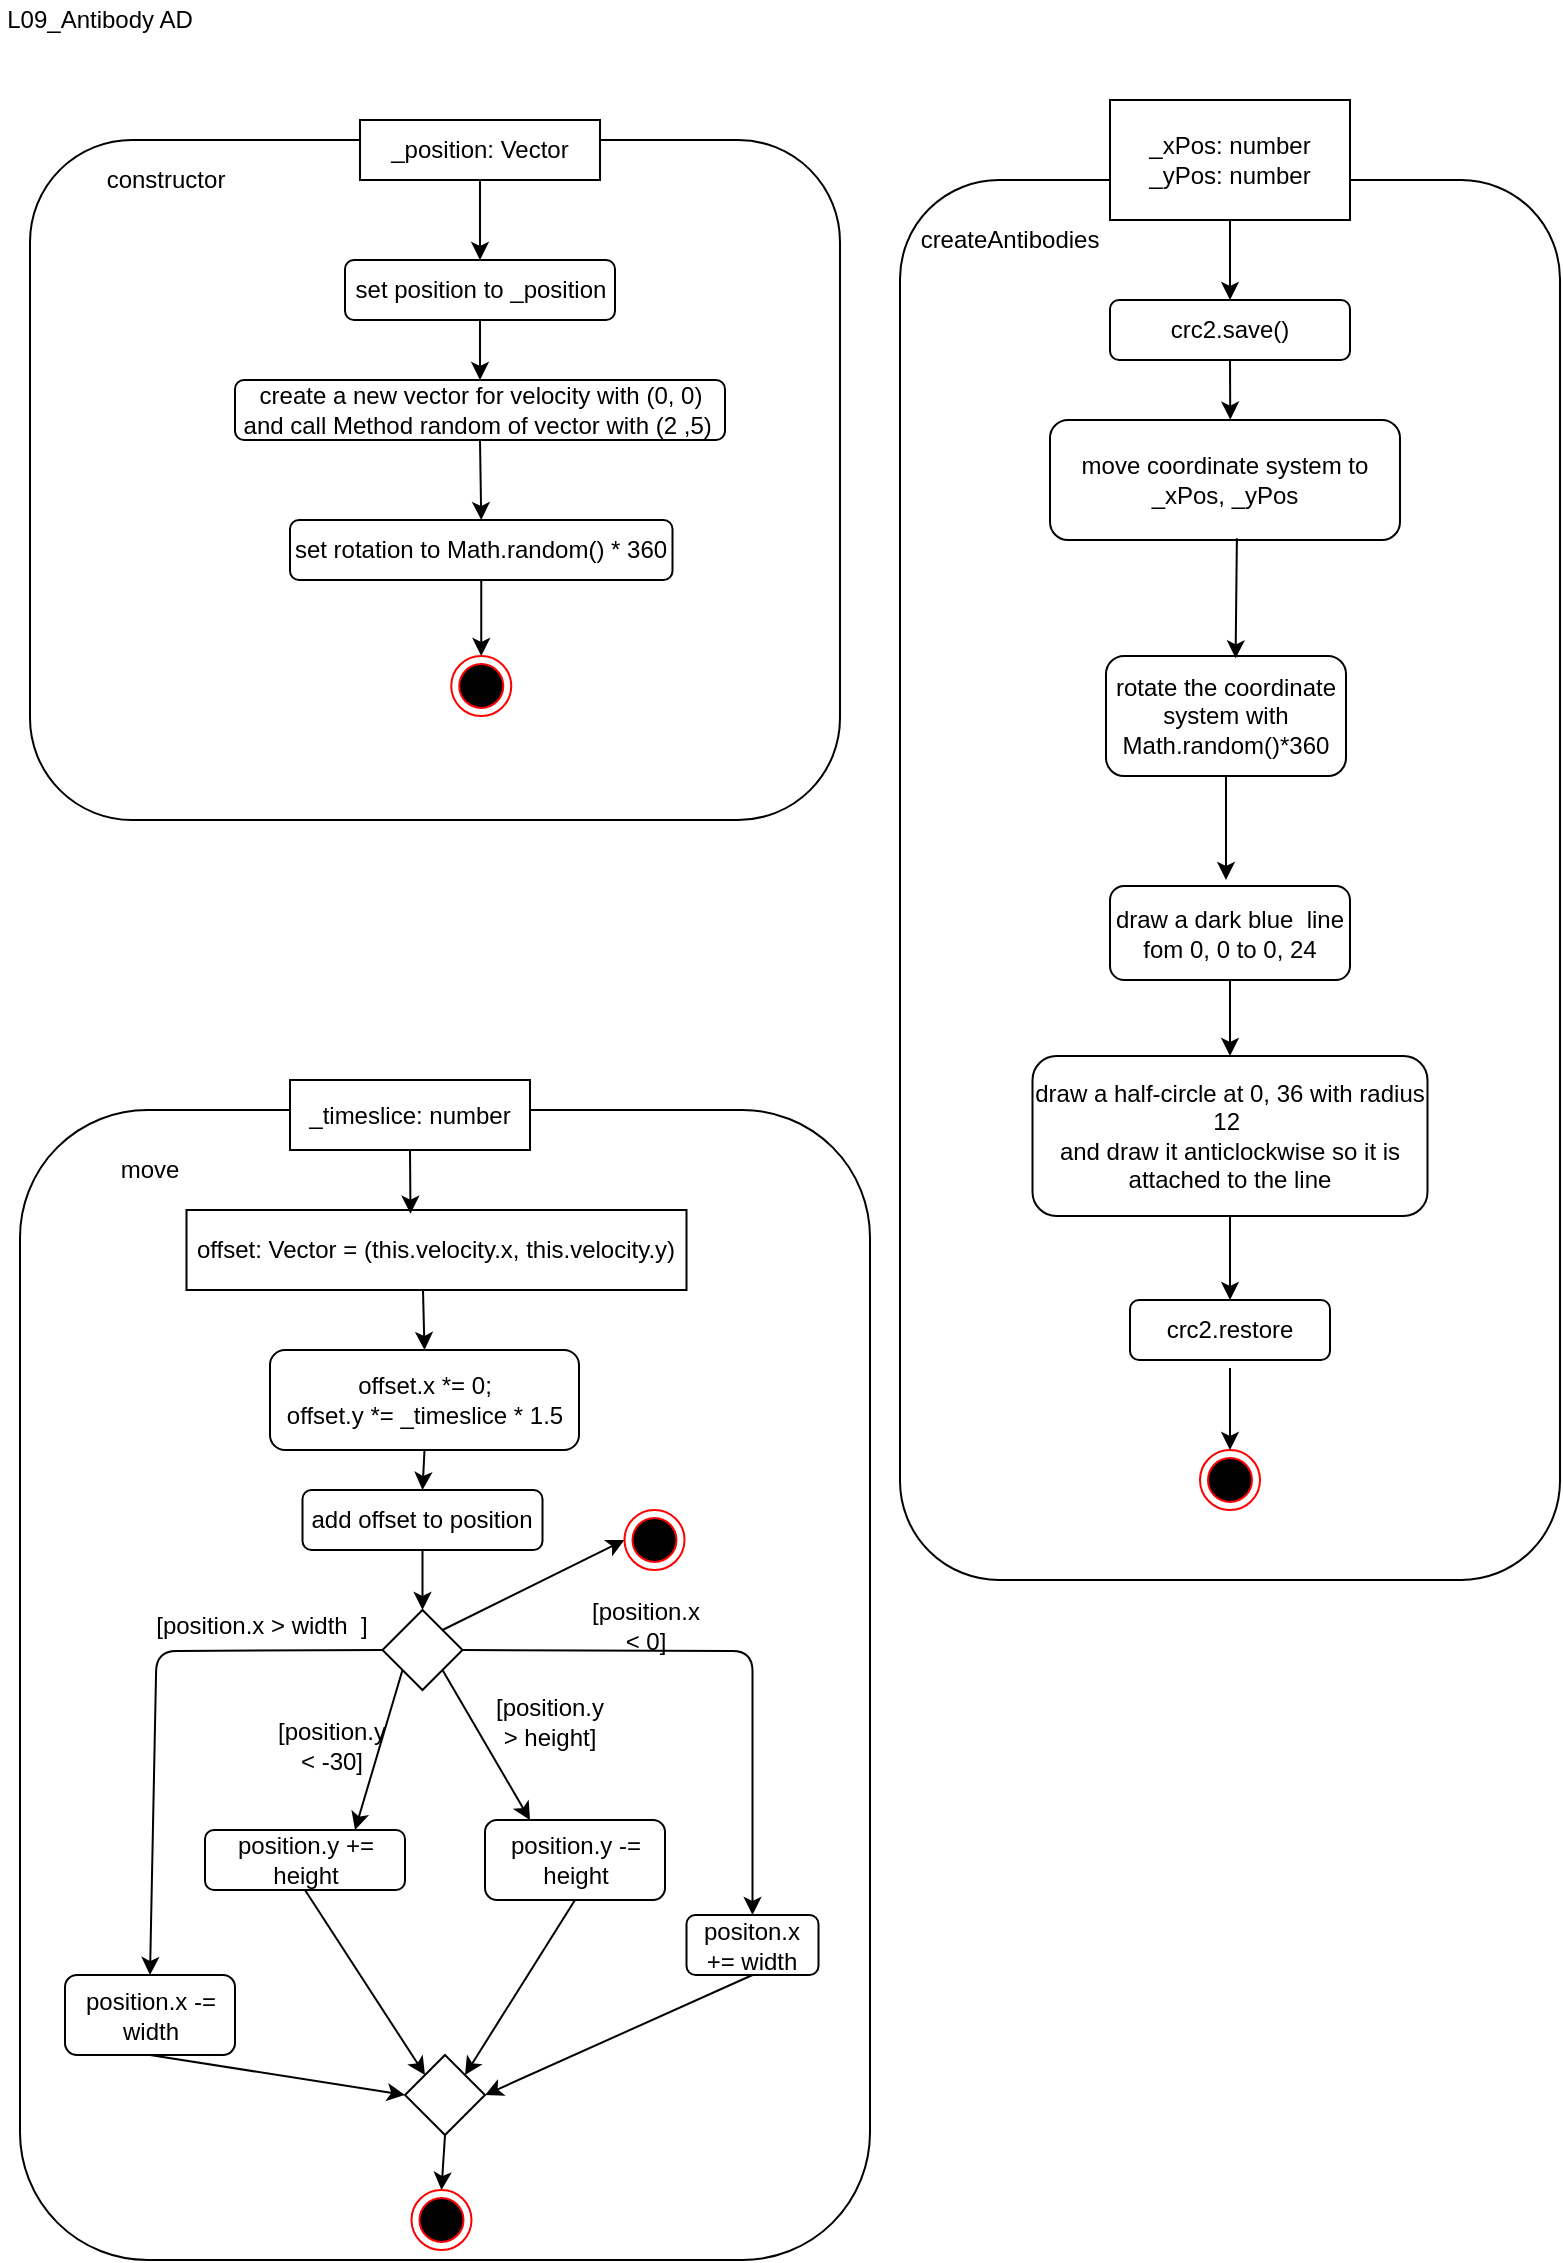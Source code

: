 <mxfile version="13.2.4" type="device"><diagram id="TIHjUgw4Capjtb8EnH36" name="Page-1"><mxGraphModel dx="1024" dy="-577" grid="1" gridSize="10" guides="1" tooltips="1" connect="1" arrows="1" fold="1" page="1" pageScale="1" pageWidth="827" pageHeight="1169" math="0" shadow="0"><root><mxCell id="0"/><mxCell id="1" parent="0"/><mxCell id="KSRaFLI4Kh3GpeZ2P_fy-1" value="" style="rounded=1;whiteSpace=wrap;html=1;" vertex="1" parent="1"><mxGeometry x="470" y="1270" width="330" height="700" as="geometry"/></mxCell><mxCell id="KSRaFLI4Kh3GpeZ2P_fy-2" value="_xPos: number&lt;br&gt;_yPos: number" style="rounded=0;whiteSpace=wrap;html=1;" vertex="1" parent="1"><mxGeometry x="575" y="1230" width="120" height="60" as="geometry"/></mxCell><mxCell id="KSRaFLI4Kh3GpeZ2P_fy-3" value="crc2.save()" style="rounded=1;whiteSpace=wrap;html=1;" vertex="1" parent="1"><mxGeometry x="575" y="1330" width="120" height="30" as="geometry"/></mxCell><mxCell id="KSRaFLI4Kh3GpeZ2P_fy-4" value="move coordinate system to _xPos, _yPos" style="rounded=1;whiteSpace=wrap;html=1;" vertex="1" parent="1"><mxGeometry x="545" y="1390" width="175" height="60" as="geometry"/></mxCell><mxCell id="KSRaFLI4Kh3GpeZ2P_fy-5" value="rotate the coordinate system with Math.random()*360" style="rounded=1;whiteSpace=wrap;html=1;" vertex="1" parent="1"><mxGeometry x="573" y="1508" width="120" height="60" as="geometry"/></mxCell><mxCell id="KSRaFLI4Kh3GpeZ2P_fy-6" value="draw a dark blue&amp;nbsp; line fom 0, 0 to 0, 24" style="rounded=1;whiteSpace=wrap;html=1;" vertex="1" parent="1"><mxGeometry x="575" y="1623" width="120" height="47" as="geometry"/></mxCell><mxCell id="KSRaFLI4Kh3GpeZ2P_fy-7" value="draw a half-circle at 0, 36 with radius 12&amp;nbsp;&lt;br&gt;and draw it anticlockwise so it is attached to the line" style="rounded=1;whiteSpace=wrap;html=1;" vertex="1" parent="1"><mxGeometry x="536.25" y="1708" width="197.5" height="80" as="geometry"/></mxCell><mxCell id="KSRaFLI4Kh3GpeZ2P_fy-8" value="crc2.restore" style="rounded=1;whiteSpace=wrap;html=1;" vertex="1" parent="1"><mxGeometry x="585" y="1830" width="100" height="30" as="geometry"/></mxCell><mxCell id="KSRaFLI4Kh3GpeZ2P_fy-9" value="" style="ellipse;html=1;shape=endState;fillColor=#000000;strokeColor=#ff0000;" vertex="1" parent="1"><mxGeometry x="620" y="1905" width="30" height="30" as="geometry"/></mxCell><mxCell id="KSRaFLI4Kh3GpeZ2P_fy-10" value="createAntibodies" style="text;html=1;strokeColor=none;fillColor=none;align=center;verticalAlign=middle;whiteSpace=wrap;rounded=0;" vertex="1" parent="1"><mxGeometry x="505" y="1290" width="40" height="20" as="geometry"/></mxCell><mxCell id="KSRaFLI4Kh3GpeZ2P_fy-11" value="" style="endArrow=classic;html=1;exitX=0.5;exitY=1;exitDx=0;exitDy=0;entryX=0.5;entryY=0;entryDx=0;entryDy=0;" edge="1" parent="1" source="KSRaFLI4Kh3GpeZ2P_fy-2" target="KSRaFLI4Kh3GpeZ2P_fy-3"><mxGeometry width="50" height="50" relative="1" as="geometry"><mxPoint x="470" y="1440" as="sourcePoint"/><mxPoint x="520" y="1390" as="targetPoint"/></mxGeometry></mxCell><mxCell id="KSRaFLI4Kh3GpeZ2P_fy-12" value="" style="endArrow=classic;html=1;exitX=0.5;exitY=1;exitDx=0;exitDy=0;entryX=0.515;entryY=-0.003;entryDx=0;entryDy=0;entryPerimeter=0;" edge="1" parent="1" source="KSRaFLI4Kh3GpeZ2P_fy-3" target="KSRaFLI4Kh3GpeZ2P_fy-4"><mxGeometry width="50" height="50" relative="1" as="geometry"><mxPoint x="450" y="1470" as="sourcePoint"/><mxPoint x="490" y="1420" as="targetPoint"/></mxGeometry></mxCell><mxCell id="KSRaFLI4Kh3GpeZ2P_fy-13" value="" style="endArrow=classic;html=1;exitX=0.534;exitY=0.986;exitDx=0;exitDy=0;exitPerimeter=0;entryX=0.54;entryY=0.019;entryDx=0;entryDy=0;entryPerimeter=0;" edge="1" parent="1" source="KSRaFLI4Kh3GpeZ2P_fy-4" target="KSRaFLI4Kh3GpeZ2P_fy-5"><mxGeometry width="50" height="50" relative="1" as="geometry"><mxPoint x="480" y="1520" as="sourcePoint"/><mxPoint x="530" y="1470" as="targetPoint"/></mxGeometry></mxCell><mxCell id="KSRaFLI4Kh3GpeZ2P_fy-14" value="" style="endArrow=classic;html=1;exitX=0.5;exitY=1;exitDx=0;exitDy=0;" edge="1" parent="1" source="KSRaFLI4Kh3GpeZ2P_fy-5"><mxGeometry width="50" height="50" relative="1" as="geometry"><mxPoint x="510" y="1670" as="sourcePoint"/><mxPoint x="633" y="1620" as="targetPoint"/></mxGeometry></mxCell><mxCell id="KSRaFLI4Kh3GpeZ2P_fy-15" value="" style="endArrow=classic;html=1;exitX=0.5;exitY=1;exitDx=0;exitDy=0;entryX=0.5;entryY=0;entryDx=0;entryDy=0;" edge="1" parent="1" source="KSRaFLI4Kh3GpeZ2P_fy-6" target="KSRaFLI4Kh3GpeZ2P_fy-7"><mxGeometry width="50" height="50" relative="1" as="geometry"><mxPoint x="470" y="1720" as="sourcePoint"/><mxPoint x="520" y="1670" as="targetPoint"/></mxGeometry></mxCell><mxCell id="KSRaFLI4Kh3GpeZ2P_fy-16" value="" style="endArrow=classic;html=1;exitX=0.5;exitY=1;exitDx=0;exitDy=0;entryX=0.5;entryY=0;entryDx=0;entryDy=0;" edge="1" parent="1" source="KSRaFLI4Kh3GpeZ2P_fy-7" target="KSRaFLI4Kh3GpeZ2P_fy-8"><mxGeometry width="50" height="50" relative="1" as="geometry"><mxPoint x="480" y="1860" as="sourcePoint"/><mxPoint x="530" y="1810" as="targetPoint"/></mxGeometry></mxCell><mxCell id="KSRaFLI4Kh3GpeZ2P_fy-17" value="" style="endArrow=classic;html=1;exitX=0.5;exitY=1.133;exitDx=0;exitDy=0;exitPerimeter=0;entryX=0.5;entryY=0;entryDx=0;entryDy=0;" edge="1" parent="1" source="KSRaFLI4Kh3GpeZ2P_fy-8" target="KSRaFLI4Kh3GpeZ2P_fy-9"><mxGeometry width="50" height="50" relative="1" as="geometry"><mxPoint x="470" y="1930" as="sourcePoint"/><mxPoint x="520" y="1880" as="targetPoint"/></mxGeometry></mxCell><mxCell id="KSRaFLI4Kh3GpeZ2P_fy-18" value="" style="rounded=1;whiteSpace=wrap;html=1;" vertex="1" parent="1"><mxGeometry x="30" y="1735" width="425" height="575" as="geometry"/></mxCell><mxCell id="KSRaFLI4Kh3GpeZ2P_fy-19" value="move" style="text;html=1;strokeColor=none;fillColor=none;align=center;verticalAlign=middle;whiteSpace=wrap;rounded=0;" vertex="1" parent="1"><mxGeometry x="75" y="1755" width="40" height="20" as="geometry"/></mxCell><mxCell id="KSRaFLI4Kh3GpeZ2P_fy-20" value="_timeslice: number" style="rounded=0;whiteSpace=wrap;html=1;" vertex="1" parent="1"><mxGeometry x="165" y="1720" width="120" height="35" as="geometry"/></mxCell><mxCell id="KSRaFLI4Kh3GpeZ2P_fy-21" value="offset.x *= 0;&lt;br&gt;offset.y *= _timeslice * 1.5" style="rounded=1;whiteSpace=wrap;html=1;" vertex="1" parent="1"><mxGeometry x="155" y="1855" width="154.5" height="50" as="geometry"/></mxCell><mxCell id="KSRaFLI4Kh3GpeZ2P_fy-22" value="offset: Vector = (this.velocity.x, this.velocity.y)" style="rounded=0;whiteSpace=wrap;html=1;" vertex="1" parent="1"><mxGeometry x="113.25" y="1785" width="250" height="40" as="geometry"/></mxCell><mxCell id="KSRaFLI4Kh3GpeZ2P_fy-23" value="add offset to position" style="rounded=1;whiteSpace=wrap;html=1;" vertex="1" parent="1"><mxGeometry x="171.25" y="1925" width="120" height="30" as="geometry"/></mxCell><mxCell id="KSRaFLI4Kh3GpeZ2P_fy-24" value="" style="rhombus;whiteSpace=wrap;html=1;" vertex="1" parent="1"><mxGeometry x="211.25" y="1985" width="40" height="40" as="geometry"/></mxCell><mxCell id="KSRaFLI4Kh3GpeZ2P_fy-25" value="position.y += height" style="rounded=1;whiteSpace=wrap;html=1;" vertex="1" parent="1"><mxGeometry x="122.5" y="2095" width="100" height="30" as="geometry"/></mxCell><mxCell id="KSRaFLI4Kh3GpeZ2P_fy-26" value="position.y -= height" style="rounded=1;whiteSpace=wrap;html=1;" vertex="1" parent="1"><mxGeometry x="262.5" y="2090" width="90" height="40" as="geometry"/></mxCell><mxCell id="KSRaFLI4Kh3GpeZ2P_fy-27" value="" style="rhombus;whiteSpace=wrap;html=1;" vertex="1" parent="1"><mxGeometry x="222.5" y="2207.5" width="40" height="40" as="geometry"/></mxCell><mxCell id="KSRaFLI4Kh3GpeZ2P_fy-28" value="" style="ellipse;html=1;shape=endState;fillColor=#000000;strokeColor=#ff0000;" vertex="1" parent="1"><mxGeometry x="225.75" y="2275" width="30" height="30" as="geometry"/></mxCell><mxCell id="KSRaFLI4Kh3GpeZ2P_fy-29" value="" style="endArrow=classic;html=1;exitX=0.5;exitY=1;exitDx=0;exitDy=0;entryX=0;entryY=0;entryDx=0;entryDy=0;" edge="1" parent="1" source="KSRaFLI4Kh3GpeZ2P_fy-25" target="KSRaFLI4Kh3GpeZ2P_fy-27"><mxGeometry width="50" height="50" relative="1" as="geometry"><mxPoint x="103.25" y="2205" as="sourcePoint"/><mxPoint x="153.25" y="2155" as="targetPoint"/></mxGeometry></mxCell><mxCell id="KSRaFLI4Kh3GpeZ2P_fy-30" value="" style="endArrow=classic;html=1;exitX=0.5;exitY=1;exitDx=0;exitDy=0;entryX=1;entryY=0;entryDx=0;entryDy=0;" edge="1" parent="1" source="KSRaFLI4Kh3GpeZ2P_fy-26" target="KSRaFLI4Kh3GpeZ2P_fy-27"><mxGeometry width="50" height="50" relative="1" as="geometry"><mxPoint x="303.25" y="2205" as="sourcePoint"/><mxPoint x="353.25" y="2155" as="targetPoint"/></mxGeometry></mxCell><mxCell id="KSRaFLI4Kh3GpeZ2P_fy-31" value="" style="endArrow=classic;html=1;exitX=1;exitY=1;exitDx=0;exitDy=0;entryX=0.25;entryY=0;entryDx=0;entryDy=0;" edge="1" parent="1" source="KSRaFLI4Kh3GpeZ2P_fy-24" target="KSRaFLI4Kh3GpeZ2P_fy-26"><mxGeometry width="50" height="50" relative="1" as="geometry"><mxPoint x="493.25" y="2055" as="sourcePoint"/><mxPoint x="543.25" y="2005" as="targetPoint"/></mxGeometry></mxCell><mxCell id="KSRaFLI4Kh3GpeZ2P_fy-32" value="" style="endArrow=classic;html=1;exitX=0;exitY=1;exitDx=0;exitDy=0;entryX=0.75;entryY=0;entryDx=0;entryDy=0;" edge="1" parent="1" source="KSRaFLI4Kh3GpeZ2P_fy-24" target="KSRaFLI4Kh3GpeZ2P_fy-25"><mxGeometry width="50" height="50" relative="1" as="geometry"><mxPoint x="533.25" y="2035" as="sourcePoint"/><mxPoint x="583.25" y="1985" as="targetPoint"/></mxGeometry></mxCell><mxCell id="KSRaFLI4Kh3GpeZ2P_fy-33" value="" style="endArrow=classic;html=1;exitX=1;exitY=0;exitDx=0;exitDy=0;entryX=0;entryY=0.5;entryDx=0;entryDy=0;" edge="1" parent="1" source="KSRaFLI4Kh3GpeZ2P_fy-24" target="KSRaFLI4Kh3GpeZ2P_fy-34"><mxGeometry width="50" height="50" relative="1" as="geometry"><mxPoint x="543.25" y="2065" as="sourcePoint"/><mxPoint x="513.25" y="1985" as="targetPoint"/></mxGeometry></mxCell><mxCell id="KSRaFLI4Kh3GpeZ2P_fy-34" value="" style="ellipse;html=1;shape=endState;fillColor=#000000;strokeColor=#ff0000;" vertex="1" parent="1"><mxGeometry x="332.25" y="1935" width="30" height="30" as="geometry"/></mxCell><mxCell id="KSRaFLI4Kh3GpeZ2P_fy-35" value="" style="endArrow=classic;html=1;exitX=0.5;exitY=1;exitDx=0;exitDy=0;entryX=0.5;entryY=0;entryDx=0;entryDy=0;" edge="1" parent="1" source="KSRaFLI4Kh3GpeZ2P_fy-23" target="KSRaFLI4Kh3GpeZ2P_fy-24"><mxGeometry width="50" height="50" relative="1" as="geometry"><mxPoint x="453.25" y="1975" as="sourcePoint"/><mxPoint x="503.25" y="1925" as="targetPoint"/></mxGeometry></mxCell><mxCell id="KSRaFLI4Kh3GpeZ2P_fy-36" value="" style="endArrow=classic;html=1;exitX=0.5;exitY=1;exitDx=0;exitDy=0;entryX=0.5;entryY=0;entryDx=0;entryDy=0;" edge="1" parent="1" source="KSRaFLI4Kh3GpeZ2P_fy-21" target="KSRaFLI4Kh3GpeZ2P_fy-23"><mxGeometry width="50" height="50" relative="1" as="geometry"><mxPoint x="503.25" y="1995" as="sourcePoint"/><mxPoint x="553.25" y="1945" as="targetPoint"/></mxGeometry></mxCell><mxCell id="KSRaFLI4Kh3GpeZ2P_fy-37" value="" style="endArrow=classic;html=1;exitX=0.473;exitY=1.004;exitDx=0;exitDy=0;entryX=0.5;entryY=0;entryDx=0;entryDy=0;exitPerimeter=0;" edge="1" parent="1" source="KSRaFLI4Kh3GpeZ2P_fy-22" target="KSRaFLI4Kh3GpeZ2P_fy-21"><mxGeometry width="50" height="50" relative="1" as="geometry"><mxPoint x="472.5" y="1850" as="sourcePoint"/><mxPoint x="522.5" y="1800" as="targetPoint"/></mxGeometry></mxCell><mxCell id="KSRaFLI4Kh3GpeZ2P_fy-38" value="" style="endArrow=classic;html=1;exitX=0.5;exitY=1;exitDx=0;exitDy=0;entryX=0.448;entryY=0.046;entryDx=0;entryDy=0;entryPerimeter=0;" edge="1" parent="1" source="KSRaFLI4Kh3GpeZ2P_fy-20" target="KSRaFLI4Kh3GpeZ2P_fy-22"><mxGeometry width="50" height="50" relative="1" as="geometry"><mxPoint x="532.5" y="1840" as="sourcePoint"/><mxPoint x="582.5" y="1790" as="targetPoint"/></mxGeometry></mxCell><mxCell id="KSRaFLI4Kh3GpeZ2P_fy-39" value="[position.y &amp;lt; -30]" style="text;html=1;strokeColor=none;fillColor=none;align=center;verticalAlign=middle;whiteSpace=wrap;rounded=0;rotation=0;" vertex="1" parent="1"><mxGeometry x="165.75" y="2042.5" width="39.53" height="20" as="geometry"/></mxCell><mxCell id="KSRaFLI4Kh3GpeZ2P_fy-40" value="[position.y &amp;gt; height]" style="text;html=1;strokeColor=none;fillColor=none;align=center;verticalAlign=middle;whiteSpace=wrap;rounded=0;rotation=0;" vertex="1" parent="1"><mxGeometry x="270" y="2025" width="50" height="32.5" as="geometry"/></mxCell><mxCell id="KSRaFLI4Kh3GpeZ2P_fy-41" value="positon.x += width" style="rounded=1;whiteSpace=wrap;html=1;" vertex="1" parent="1"><mxGeometry x="363.25" y="2137.5" width="66" height="30" as="geometry"/></mxCell><mxCell id="KSRaFLI4Kh3GpeZ2P_fy-42" value="position.x -= width" style="rounded=1;whiteSpace=wrap;html=1;" vertex="1" parent="1"><mxGeometry x="52.5" y="2167.5" width="85" height="40" as="geometry"/></mxCell><mxCell id="KSRaFLI4Kh3GpeZ2P_fy-43" value="" style="endArrow=classic;html=1;exitX=0;exitY=0.5;exitDx=0;exitDy=0;entryX=0.5;entryY=0;entryDx=0;entryDy=0;" edge="1" parent="1" source="KSRaFLI4Kh3GpeZ2P_fy-24" target="KSRaFLI4Kh3GpeZ2P_fy-42"><mxGeometry width="50" height="50" relative="1" as="geometry"><mxPoint x="73.25" y="2052.5" as="sourcePoint"/><mxPoint x="123.25" y="2002.5" as="targetPoint"/><Array as="points"><mxPoint x="98.25" y="2005.5"/></Array></mxGeometry></mxCell><mxCell id="KSRaFLI4Kh3GpeZ2P_fy-44" value="" style="endArrow=classic;html=1;exitX=1;exitY=0.5;exitDx=0;exitDy=0;entryX=0.5;entryY=0;entryDx=0;entryDy=0;" edge="1" parent="1" source="KSRaFLI4Kh3GpeZ2P_fy-24" target="KSRaFLI4Kh3GpeZ2P_fy-41"><mxGeometry width="50" height="50" relative="1" as="geometry"><mxPoint x="363.25" y="2072.5" as="sourcePoint"/><mxPoint x="413.25" y="2022.5" as="targetPoint"/><Array as="points"><mxPoint x="396.25" y="2005.5"/></Array></mxGeometry></mxCell><mxCell id="KSRaFLI4Kh3GpeZ2P_fy-45" value="" style="endArrow=classic;html=1;exitX=0.5;exitY=1;exitDx=0;exitDy=0;entryX=0.5;entryY=0;entryDx=0;entryDy=0;" edge="1" parent="1" source="KSRaFLI4Kh3GpeZ2P_fy-27" target="KSRaFLI4Kh3GpeZ2P_fy-28"><mxGeometry width="50" height="50" relative="1" as="geometry"><mxPoint x="133.25" y="2362.5" as="sourcePoint"/><mxPoint x="183.25" y="2312.5" as="targetPoint"/></mxGeometry></mxCell><mxCell id="KSRaFLI4Kh3GpeZ2P_fy-46" value="" style="endArrow=classic;html=1;exitX=0.5;exitY=1;exitDx=0;exitDy=0;entryX=0;entryY=0.5;entryDx=0;entryDy=0;" edge="1" parent="1" source="KSRaFLI4Kh3GpeZ2P_fy-42" target="KSRaFLI4Kh3GpeZ2P_fy-27"><mxGeometry width="50" height="50" relative="1" as="geometry"><mxPoint x="93.25" y="2342.5" as="sourcePoint"/><mxPoint x="143.25" y="2292.5" as="targetPoint"/></mxGeometry></mxCell><mxCell id="KSRaFLI4Kh3GpeZ2P_fy-47" value="" style="endArrow=classic;html=1;exitX=0.5;exitY=1;exitDx=0;exitDy=0;entryX=1;entryY=0.5;entryDx=0;entryDy=0;" edge="1" parent="1" source="KSRaFLI4Kh3GpeZ2P_fy-41" target="KSRaFLI4Kh3GpeZ2P_fy-27"><mxGeometry width="50" height="50" relative="1" as="geometry"><mxPoint x="343.25" y="2342.5" as="sourcePoint"/><mxPoint x="393.25" y="2292.5" as="targetPoint"/></mxGeometry></mxCell><mxCell id="KSRaFLI4Kh3GpeZ2P_fy-48" value="[position.x &amp;gt; width&amp;nbsp; ]" style="text;html=1;strokeColor=none;fillColor=none;align=center;verticalAlign=middle;whiteSpace=wrap;rounded=0;" vertex="1" parent="1"><mxGeometry x="97.03" y="1982.5" width="108.25" height="20" as="geometry"/></mxCell><mxCell id="KSRaFLI4Kh3GpeZ2P_fy-49" value="[position.x &amp;lt; 0]" style="text;html=1;strokeColor=none;fillColor=none;align=center;verticalAlign=middle;whiteSpace=wrap;rounded=0;" vertex="1" parent="1"><mxGeometry x="313.25" y="1982.5" width="60" height="20" as="geometry"/></mxCell><mxCell id="KSRaFLI4Kh3GpeZ2P_fy-50" value="L09_Antibody AD" style="text;html=1;strokeColor=none;fillColor=none;align=center;verticalAlign=middle;whiteSpace=wrap;rounded=0;" vertex="1" parent="1"><mxGeometry x="20" y="1180" width="100" height="20" as="geometry"/></mxCell><mxCell id="KSRaFLI4Kh3GpeZ2P_fy-51" value="" style="rounded=1;whiteSpace=wrap;html=1;" vertex="1" parent="1"><mxGeometry x="35" y="1250" width="405" height="340" as="geometry"/></mxCell><mxCell id="KSRaFLI4Kh3GpeZ2P_fy-52" value="_position: Vector" style="rounded=0;whiteSpace=wrap;html=1;" vertex="1" parent="1"><mxGeometry x="200" y="1240" width="120" height="30" as="geometry"/></mxCell><mxCell id="KSRaFLI4Kh3GpeZ2P_fy-55" value="set position to _position" style="rounded=1;whiteSpace=wrap;html=1;" vertex="1" parent="1"><mxGeometry x="192.5" y="1310" width="135" height="30" as="geometry"/></mxCell><mxCell id="KSRaFLI4Kh3GpeZ2P_fy-56" value="create a new vector for velocity with (0, 0) and call Method random of vector with (2 ,5)&amp;nbsp;" style="rounded=1;whiteSpace=wrap;html=1;" vertex="1" parent="1"><mxGeometry x="137.5" y="1370" width="245" height="30" as="geometry"/></mxCell><mxCell id="KSRaFLI4Kh3GpeZ2P_fy-57" value="set rotation to Math.random() * 360" style="rounded=1;whiteSpace=wrap;html=1;" vertex="1" parent="1"><mxGeometry x="165" y="1440" width="191.25" height="30" as="geometry"/></mxCell><mxCell id="KSRaFLI4Kh3GpeZ2P_fy-58" value="" style="ellipse;html=1;shape=endState;fillColor=#000000;strokeColor=#ff0000;" vertex="1" parent="1"><mxGeometry x="245.63" y="1508" width="30" height="30" as="geometry"/></mxCell><mxCell id="KSRaFLI4Kh3GpeZ2P_fy-59" value="" style="endArrow=classic;html=1;exitX=0.5;exitY=1;exitDx=0;exitDy=0;entryX=0.5;entryY=0;entryDx=0;entryDy=0;" edge="1" parent="1" source="KSRaFLI4Kh3GpeZ2P_fy-57" target="KSRaFLI4Kh3GpeZ2P_fy-58"><mxGeometry width="50" height="50" relative="1" as="geometry"><mxPoint x="90" y="1660" as="sourcePoint"/><mxPoint x="140" y="1610" as="targetPoint"/></mxGeometry></mxCell><mxCell id="KSRaFLI4Kh3GpeZ2P_fy-60" value="" style="endArrow=classic;html=1;exitX=0.5;exitY=1;exitDx=0;exitDy=0;entryX=0.5;entryY=0;entryDx=0;entryDy=0;" edge="1" parent="1" source="KSRaFLI4Kh3GpeZ2P_fy-56" target="KSRaFLI4Kh3GpeZ2P_fy-57"><mxGeometry width="50" height="50" relative="1" as="geometry"><mxPoint x="80" y="1500" as="sourcePoint"/><mxPoint x="130" y="1450" as="targetPoint"/></mxGeometry></mxCell><mxCell id="KSRaFLI4Kh3GpeZ2P_fy-61" value="" style="endArrow=classic;html=1;exitX=0.5;exitY=1;exitDx=0;exitDy=0;entryX=0.5;entryY=0;entryDx=0;entryDy=0;" edge="1" parent="1" source="KSRaFLI4Kh3GpeZ2P_fy-55" target="KSRaFLI4Kh3GpeZ2P_fy-56"><mxGeometry width="50" height="50" relative="1" as="geometry"><mxPoint x="290" y="1400" as="sourcePoint"/><mxPoint x="340" y="1350" as="targetPoint"/></mxGeometry></mxCell><mxCell id="KSRaFLI4Kh3GpeZ2P_fy-62" value="" style="endArrow=classic;html=1;exitX=0.5;exitY=1;exitDx=0;exitDy=0;entryX=0.5;entryY=0;entryDx=0;entryDy=0;" edge="1" parent="1" source="KSRaFLI4Kh3GpeZ2P_fy-52" target="KSRaFLI4Kh3GpeZ2P_fy-55"><mxGeometry width="50" height="50" relative="1" as="geometry"><mxPoint x="100" y="1450" as="sourcePoint"/><mxPoint x="150" y="1400" as="targetPoint"/></mxGeometry></mxCell><mxCell id="KSRaFLI4Kh3GpeZ2P_fy-63" value="constructor" style="text;html=1;strokeColor=none;fillColor=none;align=center;verticalAlign=middle;whiteSpace=wrap;rounded=0;" vertex="1" parent="1"><mxGeometry x="83" y="1260" width="40" height="20" as="geometry"/></mxCell></root></mxGraphModel></diagram></mxfile>